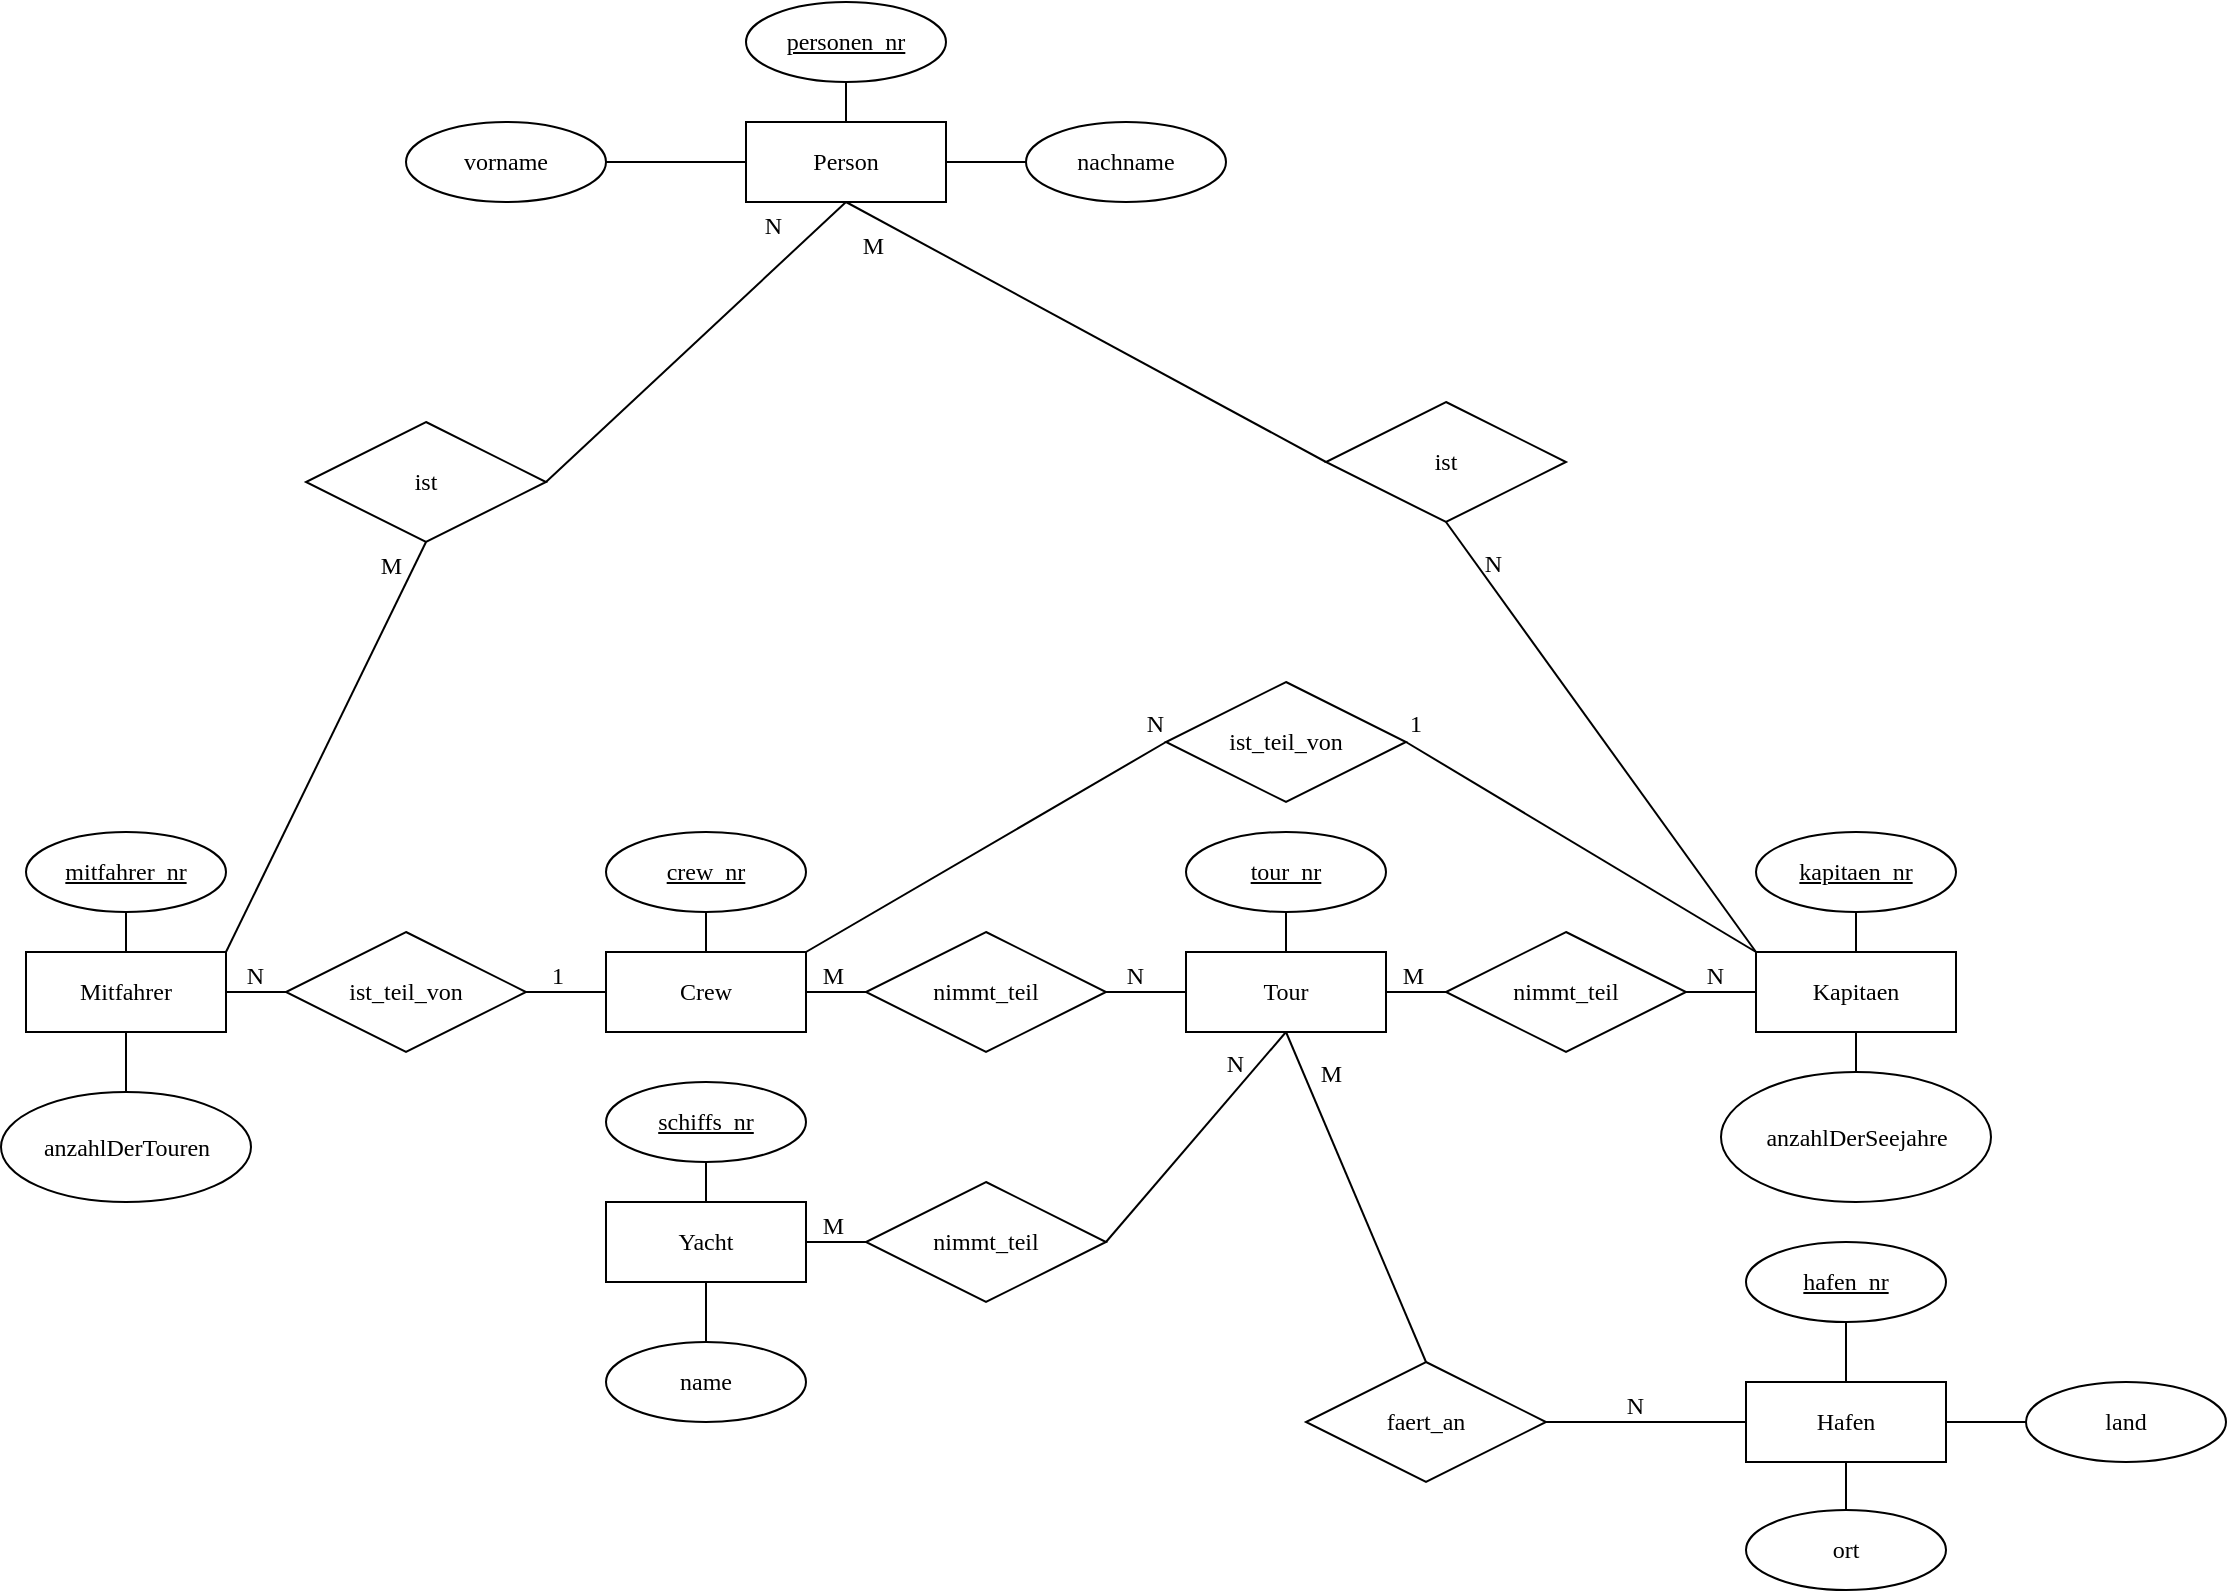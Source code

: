 <mxfile version="21.7.5" type="device">
  <diagram id="R2lEEEUBdFMjLlhIrx00" name="Page-1">
    <mxGraphModel dx="1420" dy="863" grid="1" gridSize="10" guides="1" tooltips="1" connect="1" arrows="1" fold="1" page="1" pageScale="1" pageWidth="1169" pageHeight="827" math="0" shadow="0" extFonts="Permanent Marker^https://fonts.googleapis.com/css?family=Permanent+Marker">
      <root>
        <mxCell id="0" />
        <mxCell id="1" parent="0" />
        <mxCell id="3tA8ZK_SPoNdFrr5rGkZ-1" value="Mitfahrer" style="whiteSpace=wrap;html=1;align=center;fontFamily=CaskaydiaCove Nerd Font Mono;" vertex="1" parent="1">
          <mxGeometry x="40" y="495" width="100" height="40" as="geometry" />
        </mxCell>
        <mxCell id="3tA8ZK_SPoNdFrr5rGkZ-2" value="mitfahrer_nr" style="ellipse;whiteSpace=wrap;html=1;align=center;fontStyle=4;fontFamily=CaskaydiaCove Nerd Font Mono;" vertex="1" parent="1">
          <mxGeometry x="40" y="435" width="100" height="40" as="geometry" />
        </mxCell>
        <mxCell id="3tA8ZK_SPoNdFrr5rGkZ-3" value="anzahlDerTouren" style="ellipse;whiteSpace=wrap;html=1;align=center;fontFamily=CaskaydiaCove Nerd Font Mono;" vertex="1" parent="1">
          <mxGeometry x="27.5" y="565" width="125" height="55" as="geometry" />
        </mxCell>
        <mxCell id="3tA8ZK_SPoNdFrr5rGkZ-4" value="Kapitaen" style="whiteSpace=wrap;html=1;align=center;fontFamily=CaskaydiaCove Nerd Font Mono;" vertex="1" parent="1">
          <mxGeometry x="905" y="495" width="100" height="40" as="geometry" />
        </mxCell>
        <mxCell id="3tA8ZK_SPoNdFrr5rGkZ-5" value="kapitaen_nr" style="ellipse;whiteSpace=wrap;html=1;align=center;fontStyle=4;fontFamily=CaskaydiaCove Nerd Font Mono;" vertex="1" parent="1">
          <mxGeometry x="905" y="435" width="100" height="40" as="geometry" />
        </mxCell>
        <mxCell id="3tA8ZK_SPoNdFrr5rGkZ-6" value="anzahlDerSeejahre" style="ellipse;whiteSpace=wrap;html=1;align=center;fontFamily=CaskaydiaCove Nerd Font Mono;" vertex="1" parent="1">
          <mxGeometry x="887.5" y="555" width="135" height="65" as="geometry" />
        </mxCell>
        <mxCell id="3tA8ZK_SPoNdFrr5rGkZ-7" value="Tour" style="whiteSpace=wrap;html=1;align=center;fontFamily=CaskaydiaCove Nerd Font Mono;" vertex="1" parent="1">
          <mxGeometry x="620" y="495" width="100" height="40" as="geometry" />
        </mxCell>
        <mxCell id="3tA8ZK_SPoNdFrr5rGkZ-8" value="tour_nr" style="ellipse;whiteSpace=wrap;html=1;align=center;fontStyle=4;fontFamily=CaskaydiaCove Nerd Font Mono;" vertex="1" parent="1">
          <mxGeometry x="620" y="435" width="100" height="40" as="geometry" />
        </mxCell>
        <mxCell id="3tA8ZK_SPoNdFrr5rGkZ-9" value="Yacht" style="whiteSpace=wrap;html=1;align=center;fontFamily=CaskaydiaCove Nerd Font Mono;" vertex="1" parent="1">
          <mxGeometry x="330" y="620" width="100" height="40" as="geometry" />
        </mxCell>
        <mxCell id="3tA8ZK_SPoNdFrr5rGkZ-10" value="schiffs_nr" style="ellipse;whiteSpace=wrap;html=1;align=center;fontStyle=4;fontFamily=CaskaydiaCove Nerd Font Mono;" vertex="1" parent="1">
          <mxGeometry x="330" y="560" width="100" height="40" as="geometry" />
        </mxCell>
        <mxCell id="3tA8ZK_SPoNdFrr5rGkZ-11" value="name" style="ellipse;whiteSpace=wrap;html=1;align=center;fontFamily=CaskaydiaCove Nerd Font Mono;" vertex="1" parent="1">
          <mxGeometry x="330" y="690" width="100" height="40" as="geometry" />
        </mxCell>
        <mxCell id="3tA8ZK_SPoNdFrr5rGkZ-12" value="Person" style="whiteSpace=wrap;html=1;align=center;fontFamily=CaskaydiaCove Nerd Font Mono;" vertex="1" parent="1">
          <mxGeometry x="400" y="80" width="100" height="40" as="geometry" />
        </mxCell>
        <mxCell id="3tA8ZK_SPoNdFrr5rGkZ-13" value="personen_nr" style="ellipse;whiteSpace=wrap;html=1;align=center;fontStyle=4;fontFamily=CaskaydiaCove Nerd Font Mono;" vertex="1" parent="1">
          <mxGeometry x="400" y="20" width="100" height="40" as="geometry" />
        </mxCell>
        <mxCell id="3tA8ZK_SPoNdFrr5rGkZ-14" value="vorname" style="ellipse;whiteSpace=wrap;html=1;align=center;fontFamily=CaskaydiaCove Nerd Font Mono;" vertex="1" parent="1">
          <mxGeometry x="230" y="80" width="100" height="40" as="geometry" />
        </mxCell>
        <mxCell id="3tA8ZK_SPoNdFrr5rGkZ-15" value="nachname" style="ellipse;whiteSpace=wrap;html=1;align=center;fontFamily=CaskaydiaCove Nerd Font Mono;" vertex="1" parent="1">
          <mxGeometry x="540" y="80" width="100" height="40" as="geometry" />
        </mxCell>
        <mxCell id="3tA8ZK_SPoNdFrr5rGkZ-16" value="Hafen" style="whiteSpace=wrap;html=1;align=center;fontFamily=CaskaydiaCove Nerd Font Mono;" vertex="1" parent="1">
          <mxGeometry x="900" y="710" width="100" height="40" as="geometry" />
        </mxCell>
        <mxCell id="3tA8ZK_SPoNdFrr5rGkZ-17" value="hafen_nr" style="ellipse;whiteSpace=wrap;html=1;align=center;fontStyle=4;fontFamily=CaskaydiaCove Nerd Font Mono;" vertex="1" parent="1">
          <mxGeometry x="900" y="640" width="100" height="40" as="geometry" />
        </mxCell>
        <mxCell id="3tA8ZK_SPoNdFrr5rGkZ-18" value="land" style="ellipse;whiteSpace=wrap;html=1;align=center;fontFamily=CaskaydiaCove Nerd Font Mono;" vertex="1" parent="1">
          <mxGeometry x="1040" y="710" width="100" height="40" as="geometry" />
        </mxCell>
        <mxCell id="3tA8ZK_SPoNdFrr5rGkZ-19" value="ort" style="ellipse;whiteSpace=wrap;html=1;align=center;fontFamily=CaskaydiaCove Nerd Font Mono;" vertex="1" parent="1">
          <mxGeometry x="900" y="774" width="100" height="40" as="geometry" />
        </mxCell>
        <mxCell id="3tA8ZK_SPoNdFrr5rGkZ-20" value="Crew" style="whiteSpace=wrap;html=1;align=center;fontFamily=CaskaydiaCove Nerd Font Mono;" vertex="1" parent="1">
          <mxGeometry x="330" y="495" width="100" height="40" as="geometry" />
        </mxCell>
        <mxCell id="3tA8ZK_SPoNdFrr5rGkZ-21" value="crew_nr" style="ellipse;whiteSpace=wrap;html=1;align=center;fontStyle=4;fontFamily=CaskaydiaCove Nerd Font Mono;" vertex="1" parent="1">
          <mxGeometry x="330" y="435" width="100" height="40" as="geometry" />
        </mxCell>
        <mxCell id="3tA8ZK_SPoNdFrr5rGkZ-22" value="" style="endArrow=none;html=1;rounded=0;exitX=0.5;exitY=0;exitDx=0;exitDy=0;entryX=0.5;entryY=1;entryDx=0;entryDy=0;fontFamily=CaskaydiaCove Nerd Font Mono;" edge="1" parent="1" source="3tA8ZK_SPoNdFrr5rGkZ-1" target="3tA8ZK_SPoNdFrr5rGkZ-2">
          <mxGeometry relative="1" as="geometry">
            <mxPoint x="670" y="745" as="sourcePoint" />
            <mxPoint x="830" y="745" as="targetPoint" />
          </mxGeometry>
        </mxCell>
        <mxCell id="3tA8ZK_SPoNdFrr5rGkZ-23" value="" style="endArrow=none;html=1;rounded=0;exitX=0.5;exitY=0;exitDx=0;exitDy=0;entryX=0.5;entryY=1;entryDx=0;entryDy=0;fontFamily=CaskaydiaCove Nerd Font Mono;" edge="1" parent="1" source="3tA8ZK_SPoNdFrr5rGkZ-3" target="3tA8ZK_SPoNdFrr5rGkZ-1">
          <mxGeometry relative="1" as="geometry">
            <mxPoint x="180" y="665" as="sourcePoint" />
            <mxPoint x="340" y="665" as="targetPoint" />
          </mxGeometry>
        </mxCell>
        <mxCell id="3tA8ZK_SPoNdFrr5rGkZ-24" value="" style="endArrow=none;html=1;rounded=0;exitX=0.5;exitY=0;exitDx=0;exitDy=0;entryX=0.5;entryY=1;entryDx=0;entryDy=0;fontFamily=CaskaydiaCove Nerd Font Mono;" edge="1" parent="1" source="3tA8ZK_SPoNdFrr5rGkZ-6" target="3tA8ZK_SPoNdFrr5rGkZ-4">
          <mxGeometry relative="1" as="geometry">
            <mxPoint x="1355" y="725" as="sourcePoint" />
            <mxPoint x="1515" y="725" as="targetPoint" />
          </mxGeometry>
        </mxCell>
        <mxCell id="3tA8ZK_SPoNdFrr5rGkZ-25" value="" style="endArrow=none;html=1;rounded=0;exitX=0.5;exitY=0;exitDx=0;exitDy=0;entryX=0.5;entryY=1;entryDx=0;entryDy=0;fontFamily=CaskaydiaCove Nerd Font Mono;" edge="1" parent="1" source="3tA8ZK_SPoNdFrr5rGkZ-4" target="3tA8ZK_SPoNdFrr5rGkZ-5">
          <mxGeometry relative="1" as="geometry">
            <mxPoint x="1245" y="745" as="sourcePoint" />
            <mxPoint x="1405" y="745" as="targetPoint" />
          </mxGeometry>
        </mxCell>
        <mxCell id="3tA8ZK_SPoNdFrr5rGkZ-26" value="" style="endArrow=none;html=1;rounded=0;exitX=0.5;exitY=0;exitDx=0;exitDy=0;entryX=0.5;entryY=1;entryDx=0;entryDy=0;fontFamily=CaskaydiaCove Nerd Font Mono;" edge="1" parent="1" source="3tA8ZK_SPoNdFrr5rGkZ-7" target="3tA8ZK_SPoNdFrr5rGkZ-8">
          <mxGeometry relative="1" as="geometry">
            <mxPoint x="1050" y="670" as="sourcePoint" />
            <mxPoint x="1210" y="670" as="targetPoint" />
          </mxGeometry>
        </mxCell>
        <mxCell id="3tA8ZK_SPoNdFrr5rGkZ-27" value="" style="endArrow=none;html=1;rounded=0;exitX=0.5;exitY=1;exitDx=0;exitDy=0;entryX=0.5;entryY=0;entryDx=0;entryDy=0;fontFamily=CaskaydiaCove Nerd Font Mono;" edge="1" parent="1" source="3tA8ZK_SPoNdFrr5rGkZ-10" target="3tA8ZK_SPoNdFrr5rGkZ-9">
          <mxGeometry relative="1" as="geometry">
            <mxPoint x="570" y="840" as="sourcePoint" />
            <mxPoint x="730" y="840" as="targetPoint" />
          </mxGeometry>
        </mxCell>
        <mxCell id="3tA8ZK_SPoNdFrr5rGkZ-28" value="" style="endArrow=none;html=1;rounded=0;exitX=0.5;exitY=1;exitDx=0;exitDy=0;fontFamily=CaskaydiaCove Nerd Font Mono;" edge="1" parent="1" source="3tA8ZK_SPoNdFrr5rGkZ-9" target="3tA8ZK_SPoNdFrr5rGkZ-11">
          <mxGeometry relative="1" as="geometry">
            <mxPoint x="430" y="830" as="sourcePoint" />
            <mxPoint x="590" y="830" as="targetPoint" />
          </mxGeometry>
        </mxCell>
        <mxCell id="3tA8ZK_SPoNdFrr5rGkZ-29" value="" style="endArrow=none;html=1;rounded=0;exitX=0.5;exitY=1;exitDx=0;exitDy=0;entryX=0.5;entryY=0;entryDx=0;entryDy=0;fontFamily=CaskaydiaCove Nerd Font Mono;" edge="1" parent="1" source="3tA8ZK_SPoNdFrr5rGkZ-13" target="3tA8ZK_SPoNdFrr5rGkZ-12">
          <mxGeometry relative="1" as="geometry">
            <mxPoint x="560" y="170" as="sourcePoint" />
            <mxPoint x="720" y="170" as="targetPoint" />
          </mxGeometry>
        </mxCell>
        <mxCell id="3tA8ZK_SPoNdFrr5rGkZ-30" value="" style="endArrow=none;html=1;rounded=0;exitX=0;exitY=0.5;exitDx=0;exitDy=0;entryX=1;entryY=0.5;entryDx=0;entryDy=0;fontFamily=CaskaydiaCove Nerd Font Mono;" edge="1" parent="1" source="3tA8ZK_SPoNdFrr5rGkZ-12" target="3tA8ZK_SPoNdFrr5rGkZ-14">
          <mxGeometry relative="1" as="geometry">
            <mxPoint x="520" y="200" as="sourcePoint" />
            <mxPoint x="680" y="200" as="targetPoint" />
          </mxGeometry>
        </mxCell>
        <mxCell id="3tA8ZK_SPoNdFrr5rGkZ-31" value="" style="endArrow=none;html=1;rounded=0;exitX=1;exitY=0.5;exitDx=0;exitDy=0;entryX=0;entryY=0.5;entryDx=0;entryDy=0;fontFamily=CaskaydiaCove Nerd Font Mono;" edge="1" parent="1" source="3tA8ZK_SPoNdFrr5rGkZ-12" target="3tA8ZK_SPoNdFrr5rGkZ-15">
          <mxGeometry relative="1" as="geometry">
            <mxPoint x="620" y="180" as="sourcePoint" />
            <mxPoint x="780" y="180" as="targetPoint" />
          </mxGeometry>
        </mxCell>
        <mxCell id="3tA8ZK_SPoNdFrr5rGkZ-32" value="" style="endArrow=none;html=1;rounded=0;exitX=0.5;exitY=1;exitDx=0;exitDy=0;fontFamily=CaskaydiaCove Nerd Font Mono;" edge="1" parent="1" source="3tA8ZK_SPoNdFrr5rGkZ-17" target="3tA8ZK_SPoNdFrr5rGkZ-16">
          <mxGeometry relative="1" as="geometry">
            <mxPoint x="1250" y="830" as="sourcePoint" />
            <mxPoint x="1410" y="830" as="targetPoint" />
          </mxGeometry>
        </mxCell>
        <mxCell id="3tA8ZK_SPoNdFrr5rGkZ-33" value="" style="endArrow=none;html=1;rounded=0;exitX=0.5;exitY=1;exitDx=0;exitDy=0;entryX=0.5;entryY=0;entryDx=0;entryDy=0;fontFamily=CaskaydiaCove Nerd Font Mono;" edge="1" parent="1" source="3tA8ZK_SPoNdFrr5rGkZ-16" target="3tA8ZK_SPoNdFrr5rGkZ-19">
          <mxGeometry relative="1" as="geometry">
            <mxPoint x="1100" y="830" as="sourcePoint" />
            <mxPoint x="1260" y="830" as="targetPoint" />
          </mxGeometry>
        </mxCell>
        <mxCell id="3tA8ZK_SPoNdFrr5rGkZ-34" value="" style="endArrow=none;html=1;rounded=0;exitX=1;exitY=0.5;exitDx=0;exitDy=0;entryX=0;entryY=0.5;entryDx=0;entryDy=0;fontFamily=CaskaydiaCove Nerd Font Mono;" edge="1" parent="1" source="3tA8ZK_SPoNdFrr5rGkZ-16" target="3tA8ZK_SPoNdFrr5rGkZ-18">
          <mxGeometry relative="1" as="geometry">
            <mxPoint x="1180" y="810" as="sourcePoint" />
            <mxPoint x="1340" y="810" as="targetPoint" />
          </mxGeometry>
        </mxCell>
        <mxCell id="3tA8ZK_SPoNdFrr5rGkZ-35" value="" style="endArrow=none;html=1;rounded=0;exitX=0.5;exitY=1;exitDx=0;exitDy=0;entryX=0.5;entryY=0;entryDx=0;entryDy=0;fontFamily=CaskaydiaCove Nerd Font Mono;" edge="1" parent="1" source="3tA8ZK_SPoNdFrr5rGkZ-21" target="3tA8ZK_SPoNdFrr5rGkZ-20">
          <mxGeometry relative="1" as="geometry">
            <mxPoint x="500" y="490" as="sourcePoint" />
            <mxPoint x="660" y="490" as="targetPoint" />
          </mxGeometry>
        </mxCell>
        <mxCell id="3tA8ZK_SPoNdFrr5rGkZ-36" value="ist_teil_von" style="shape=rhombus;perimeter=rhombusPerimeter;whiteSpace=wrap;html=1;align=center;fontFamily=CaskaydiaCove Nerd Font Mono;" vertex="1" parent="1">
          <mxGeometry x="170" y="485" width="120" height="60" as="geometry" />
        </mxCell>
        <mxCell id="3tA8ZK_SPoNdFrr5rGkZ-41" value="" style="endArrow=none;html=1;rounded=0;exitX=1;exitY=0.5;exitDx=0;exitDy=0;entryX=0;entryY=0.5;entryDx=0;entryDy=0;fontFamily=CaskaydiaCove Nerd Font Mono;" edge="1" parent="1" source="3tA8ZK_SPoNdFrr5rGkZ-1" target="3tA8ZK_SPoNdFrr5rGkZ-36">
          <mxGeometry relative="1" as="geometry">
            <mxPoint x="150" y="520" as="sourcePoint" />
            <mxPoint x="310" y="520" as="targetPoint" />
          </mxGeometry>
        </mxCell>
        <mxCell id="3tA8ZK_SPoNdFrr5rGkZ-42" value="N" style="resizable=0;html=1;whiteSpace=wrap;align=right;verticalAlign=bottom;fontFamily=CaskaydiaCove Nerd Font Mono;" connectable="0" vertex="1" parent="3tA8ZK_SPoNdFrr5rGkZ-41">
          <mxGeometry x="1" relative="1" as="geometry">
            <mxPoint x="-10" as="offset" />
          </mxGeometry>
        </mxCell>
        <mxCell id="3tA8ZK_SPoNdFrr5rGkZ-44" value="" style="endArrow=none;html=1;rounded=0;exitX=1;exitY=0.5;exitDx=0;exitDy=0;entryX=0;entryY=0.5;entryDx=0;entryDy=0;fontFamily=CaskaydiaCove Nerd Font Mono;" edge="1" parent="1" source="3tA8ZK_SPoNdFrr5rGkZ-36" target="3tA8ZK_SPoNdFrr5rGkZ-20">
          <mxGeometry relative="1" as="geometry">
            <mxPoint x="340" y="570" as="sourcePoint" />
            <mxPoint x="500" y="570" as="targetPoint" />
          </mxGeometry>
        </mxCell>
        <mxCell id="3tA8ZK_SPoNdFrr5rGkZ-45" value="1" style="resizable=0;html=1;whiteSpace=wrap;align=right;verticalAlign=bottom;fontFamily=CaskaydiaCove Nerd Font Mono;" connectable="0" vertex="1" parent="3tA8ZK_SPoNdFrr5rGkZ-44">
          <mxGeometry x="1" relative="1" as="geometry">
            <mxPoint x="-20" as="offset" />
          </mxGeometry>
        </mxCell>
        <mxCell id="3tA8ZK_SPoNdFrr5rGkZ-46" value="nimmt_teil" style="shape=rhombus;perimeter=rhombusPerimeter;whiteSpace=wrap;html=1;align=center;fontFamily=CaskaydiaCove Nerd Font Mono;" vertex="1" parent="1">
          <mxGeometry x="460" y="485" width="120" height="60" as="geometry" />
        </mxCell>
        <mxCell id="3tA8ZK_SPoNdFrr5rGkZ-47" value="" style="endArrow=none;html=1;rounded=0;exitX=1;exitY=0.5;exitDx=0;exitDy=0;entryX=0;entryY=0.5;entryDx=0;entryDy=0;fontFamily=CaskaydiaCove Nerd Font Mono;" edge="1" parent="1" source="3tA8ZK_SPoNdFrr5rGkZ-20" target="3tA8ZK_SPoNdFrr5rGkZ-46">
          <mxGeometry relative="1" as="geometry">
            <mxPoint x="520" y="600" as="sourcePoint" />
            <mxPoint x="680" y="600" as="targetPoint" />
          </mxGeometry>
        </mxCell>
        <mxCell id="3tA8ZK_SPoNdFrr5rGkZ-48" value="M" style="resizable=0;html=1;whiteSpace=wrap;align=right;verticalAlign=bottom;fontFamily=CaskaydiaCove Nerd Font Mono;" connectable="0" vertex="1" parent="3tA8ZK_SPoNdFrr5rGkZ-47">
          <mxGeometry x="1" relative="1" as="geometry">
            <mxPoint x="-10" as="offset" />
          </mxGeometry>
        </mxCell>
        <mxCell id="3tA8ZK_SPoNdFrr5rGkZ-49" value="" style="endArrow=none;html=1;rounded=0;exitX=1;exitY=0.5;exitDx=0;exitDy=0;entryX=0;entryY=0.5;entryDx=0;entryDy=0;fontFamily=CaskaydiaCove Nerd Font Mono;" edge="1" parent="1" source="3tA8ZK_SPoNdFrr5rGkZ-46" target="3tA8ZK_SPoNdFrr5rGkZ-7">
          <mxGeometry relative="1" as="geometry">
            <mxPoint x="650" y="550" as="sourcePoint" />
            <mxPoint x="810" y="550" as="targetPoint" />
          </mxGeometry>
        </mxCell>
        <mxCell id="3tA8ZK_SPoNdFrr5rGkZ-50" value="N" style="resizable=0;html=1;whiteSpace=wrap;align=right;verticalAlign=bottom;fontFamily=CaskaydiaCove Nerd Font Mono;" connectable="0" vertex="1" parent="3tA8ZK_SPoNdFrr5rGkZ-49">
          <mxGeometry x="1" relative="1" as="geometry">
            <mxPoint x="-20" as="offset" />
          </mxGeometry>
        </mxCell>
        <mxCell id="3tA8ZK_SPoNdFrr5rGkZ-51" value="nimmt_teil" style="shape=rhombus;perimeter=rhombusPerimeter;whiteSpace=wrap;html=1;align=center;fontFamily=CaskaydiaCove Nerd Font Mono;" vertex="1" parent="1">
          <mxGeometry x="750" y="485" width="120" height="60" as="geometry" />
        </mxCell>
        <mxCell id="3tA8ZK_SPoNdFrr5rGkZ-52" value="" style="endArrow=none;html=1;rounded=0;exitX=1;exitY=0.5;exitDx=0;exitDy=0;entryX=0;entryY=0.5;entryDx=0;entryDy=0;fontFamily=CaskaydiaCove Nerd Font Mono;" edge="1" parent="1" source="3tA8ZK_SPoNdFrr5rGkZ-7" target="3tA8ZK_SPoNdFrr5rGkZ-51">
          <mxGeometry relative="1" as="geometry">
            <mxPoint x="750" y="560" as="sourcePoint" />
            <mxPoint x="910" y="560" as="targetPoint" />
          </mxGeometry>
        </mxCell>
        <mxCell id="3tA8ZK_SPoNdFrr5rGkZ-53" value="M" style="resizable=0;html=1;whiteSpace=wrap;align=right;verticalAlign=bottom;fontFamily=CaskaydiaCove Nerd Font Mono;" connectable="0" vertex="1" parent="3tA8ZK_SPoNdFrr5rGkZ-52">
          <mxGeometry x="1" relative="1" as="geometry">
            <mxPoint x="-10" as="offset" />
          </mxGeometry>
        </mxCell>
        <mxCell id="3tA8ZK_SPoNdFrr5rGkZ-54" value="" style="endArrow=none;html=1;rounded=0;exitX=1;exitY=0.5;exitDx=0;exitDy=0;entryX=0;entryY=0.5;entryDx=0;entryDy=0;fontFamily=CaskaydiaCove Nerd Font Mono;" edge="1" parent="1" source="3tA8ZK_SPoNdFrr5rGkZ-51" target="3tA8ZK_SPoNdFrr5rGkZ-4">
          <mxGeometry relative="1" as="geometry">
            <mxPoint x="1070" y="540" as="sourcePoint" />
            <mxPoint x="910" y="515" as="targetPoint" />
          </mxGeometry>
        </mxCell>
        <mxCell id="3tA8ZK_SPoNdFrr5rGkZ-55" value="N" style="resizable=0;html=1;whiteSpace=wrap;align=right;verticalAlign=bottom;fontFamily=CaskaydiaCove Nerd Font Mono;" connectable="0" vertex="1" parent="3tA8ZK_SPoNdFrr5rGkZ-54">
          <mxGeometry x="1" relative="1" as="geometry">
            <mxPoint x="-15" as="offset" />
          </mxGeometry>
        </mxCell>
        <mxCell id="3tA8ZK_SPoNdFrr5rGkZ-57" value="nimmt_teil" style="shape=rhombus;perimeter=rhombusPerimeter;whiteSpace=wrap;html=1;align=center;fontFamily=CaskaydiaCove Nerd Font Mono;" vertex="1" parent="1">
          <mxGeometry x="460" y="610" width="120" height="60" as="geometry" />
        </mxCell>
        <mxCell id="3tA8ZK_SPoNdFrr5rGkZ-58" value="ist_teil_von" style="shape=rhombus;perimeter=rhombusPerimeter;whiteSpace=wrap;html=1;align=center;fontFamily=CaskaydiaCove Nerd Font Mono;" vertex="1" parent="1">
          <mxGeometry x="610" y="360" width="120" height="60" as="geometry" />
        </mxCell>
        <mxCell id="3tA8ZK_SPoNdFrr5rGkZ-59" value="" style="endArrow=none;html=1;rounded=0;exitX=1;exitY=0.5;exitDx=0;exitDy=0;entryX=0;entryY=0;entryDx=0;entryDy=0;fontFamily=CaskaydiaCove Nerd Font Mono;" edge="1" parent="1" source="3tA8ZK_SPoNdFrr5rGkZ-58" target="3tA8ZK_SPoNdFrr5rGkZ-4">
          <mxGeometry relative="1" as="geometry">
            <mxPoint x="630" y="370" as="sourcePoint" />
            <mxPoint x="790" y="370" as="targetPoint" />
          </mxGeometry>
        </mxCell>
        <mxCell id="3tA8ZK_SPoNdFrr5rGkZ-60" value="1" style="resizable=0;html=1;whiteSpace=wrap;align=right;verticalAlign=bottom;fontFamily=CaskaydiaCove Nerd Font Mono;" connectable="0" vertex="1" parent="3tA8ZK_SPoNdFrr5rGkZ-59">
          <mxGeometry x="1" relative="1" as="geometry">
            <mxPoint x="-165" y="-105" as="offset" />
          </mxGeometry>
        </mxCell>
        <mxCell id="3tA8ZK_SPoNdFrr5rGkZ-61" value="" style="endArrow=none;html=1;rounded=0;entryX=0;entryY=0.5;entryDx=0;entryDy=0;exitX=1;exitY=0;exitDx=0;exitDy=0;fontFamily=CaskaydiaCove Nerd Font Mono;" edge="1" parent="1" source="3tA8ZK_SPoNdFrr5rGkZ-20" target="3tA8ZK_SPoNdFrr5rGkZ-58">
          <mxGeometry relative="1" as="geometry">
            <mxPoint x="440" y="460" as="sourcePoint" />
            <mxPoint x="560" y="330" as="targetPoint" />
          </mxGeometry>
        </mxCell>
        <mxCell id="3tA8ZK_SPoNdFrr5rGkZ-62" value="N" style="resizable=0;html=1;whiteSpace=wrap;align=right;verticalAlign=bottom;fontFamily=CaskaydiaCove Nerd Font Mono;" connectable="0" vertex="1" parent="3tA8ZK_SPoNdFrr5rGkZ-61">
          <mxGeometry x="1" relative="1" as="geometry" />
        </mxCell>
        <mxCell id="3tA8ZK_SPoNdFrr5rGkZ-63" value="" style="endArrow=none;html=1;rounded=0;exitX=1;exitY=0.5;exitDx=0;exitDy=0;entryX=0;entryY=0.5;entryDx=0;entryDy=0;fontFamily=CaskaydiaCove Nerd Font Mono;" edge="1" parent="1" source="3tA8ZK_SPoNdFrr5rGkZ-9" target="3tA8ZK_SPoNdFrr5rGkZ-57">
          <mxGeometry relative="1" as="geometry">
            <mxPoint x="440" y="525" as="sourcePoint" />
            <mxPoint x="470" y="525" as="targetPoint" />
          </mxGeometry>
        </mxCell>
        <mxCell id="3tA8ZK_SPoNdFrr5rGkZ-64" value="M" style="resizable=0;html=1;whiteSpace=wrap;align=right;verticalAlign=bottom;fontFamily=CaskaydiaCove Nerd Font Mono;" connectable="0" vertex="1" parent="3tA8ZK_SPoNdFrr5rGkZ-63">
          <mxGeometry x="1" relative="1" as="geometry">
            <mxPoint x="-10" as="offset" />
          </mxGeometry>
        </mxCell>
        <mxCell id="3tA8ZK_SPoNdFrr5rGkZ-65" value="" style="endArrow=none;html=1;rounded=0;exitX=1;exitY=0.5;exitDx=0;exitDy=0;entryX=0.5;entryY=1;entryDx=0;entryDy=0;fontFamily=CaskaydiaCove Nerd Font Mono;" edge="1" parent="1" source="3tA8ZK_SPoNdFrr5rGkZ-57" target="3tA8ZK_SPoNdFrr5rGkZ-7">
          <mxGeometry relative="1" as="geometry">
            <mxPoint x="590" y="525" as="sourcePoint" />
            <mxPoint x="630" y="525" as="targetPoint" />
          </mxGeometry>
        </mxCell>
        <mxCell id="3tA8ZK_SPoNdFrr5rGkZ-66" value="N" style="resizable=0;html=1;whiteSpace=wrap;align=right;verticalAlign=bottom;fontFamily=CaskaydiaCove Nerd Font Mono;" connectable="0" vertex="1" parent="3tA8ZK_SPoNdFrr5rGkZ-65">
          <mxGeometry x="1" relative="1" as="geometry">
            <mxPoint x="-20" y="25" as="offset" />
          </mxGeometry>
        </mxCell>
        <mxCell id="3tA8ZK_SPoNdFrr5rGkZ-67" value="faert_an" style="shape=rhombus;perimeter=rhombusPerimeter;whiteSpace=wrap;html=1;align=center;fontFamily=CaskaydiaCove Nerd Font Mono;" vertex="1" parent="1">
          <mxGeometry x="680" y="700" width="120" height="60" as="geometry" />
        </mxCell>
        <mxCell id="3tA8ZK_SPoNdFrr5rGkZ-68" value="" style="endArrow=none;html=1;rounded=0;exitX=0.5;exitY=1;exitDx=0;exitDy=0;entryX=0.5;entryY=0;entryDx=0;entryDy=0;fontFamily=CaskaydiaCove Nerd Font Mono;" edge="1" parent="1" source="3tA8ZK_SPoNdFrr5rGkZ-7" target="3tA8ZK_SPoNdFrr5rGkZ-67">
          <mxGeometry relative="1" as="geometry">
            <mxPoint x="720" y="590" as="sourcePoint" />
            <mxPoint x="880" y="590" as="targetPoint" />
          </mxGeometry>
        </mxCell>
        <mxCell id="3tA8ZK_SPoNdFrr5rGkZ-69" value="M" style="resizable=0;html=1;whiteSpace=wrap;align=right;verticalAlign=bottom;fontFamily=CaskaydiaCove Nerd Font Mono;" connectable="0" vertex="1" parent="3tA8ZK_SPoNdFrr5rGkZ-68">
          <mxGeometry x="1" relative="1" as="geometry">
            <mxPoint x="-40" y="-135" as="offset" />
          </mxGeometry>
        </mxCell>
        <mxCell id="3tA8ZK_SPoNdFrr5rGkZ-70" value="" style="endArrow=none;html=1;rounded=0;exitX=1;exitY=0.5;exitDx=0;exitDy=0;entryX=0;entryY=0.5;entryDx=0;entryDy=0;fontFamily=CaskaydiaCove Nerd Font Mono;" edge="1" parent="1" source="3tA8ZK_SPoNdFrr5rGkZ-67" target="3tA8ZK_SPoNdFrr5rGkZ-16">
          <mxGeometry relative="1" as="geometry">
            <mxPoint x="840" y="760" as="sourcePoint" />
            <mxPoint x="1000" y="760" as="targetPoint" />
          </mxGeometry>
        </mxCell>
        <mxCell id="3tA8ZK_SPoNdFrr5rGkZ-71" value="N" style="resizable=0;html=1;whiteSpace=wrap;align=right;verticalAlign=bottom;fontFamily=CaskaydiaCove Nerd Font Mono;" connectable="0" vertex="1" parent="3tA8ZK_SPoNdFrr5rGkZ-70">
          <mxGeometry x="1" relative="1" as="geometry">
            <mxPoint x="-50" as="offset" />
          </mxGeometry>
        </mxCell>
        <mxCell id="3tA8ZK_SPoNdFrr5rGkZ-72" value="ist" style="shape=rhombus;perimeter=rhombusPerimeter;whiteSpace=wrap;html=1;align=center;fontFamily=CaskaydiaCove Nerd Font Mono;" vertex="1" parent="1">
          <mxGeometry x="690" y="220" width="120" height="60" as="geometry" />
        </mxCell>
        <mxCell id="3tA8ZK_SPoNdFrr5rGkZ-73" value="ist" style="shape=rhombus;perimeter=rhombusPerimeter;whiteSpace=wrap;html=1;align=center;fontFamily=CaskaydiaCove Nerd Font Mono;" vertex="1" parent="1">
          <mxGeometry x="180" y="230" width="120" height="60" as="geometry" />
        </mxCell>
        <mxCell id="3tA8ZK_SPoNdFrr5rGkZ-74" value="" style="endArrow=none;html=1;rounded=0;exitX=1;exitY=0.5;exitDx=0;exitDy=0;entryX=0.5;entryY=1;entryDx=0;entryDy=0;fontFamily=CaskaydiaCove Nerd Font Mono;" edge="1" parent="1" source="3tA8ZK_SPoNdFrr5rGkZ-73" target="3tA8ZK_SPoNdFrr5rGkZ-12">
          <mxGeometry relative="1" as="geometry">
            <mxPoint x="270" y="330" as="sourcePoint" />
            <mxPoint x="430" y="330" as="targetPoint" />
          </mxGeometry>
        </mxCell>
        <mxCell id="3tA8ZK_SPoNdFrr5rGkZ-75" value="N" style="resizable=0;html=1;whiteSpace=wrap;align=right;verticalAlign=bottom;fontFamily=CaskaydiaCove Nerd Font Mono;" connectable="0" vertex="1" parent="3tA8ZK_SPoNdFrr5rGkZ-74">
          <mxGeometry x="1" relative="1" as="geometry">
            <mxPoint x="-30" y="20" as="offset" />
          </mxGeometry>
        </mxCell>
        <mxCell id="3tA8ZK_SPoNdFrr5rGkZ-76" value="" style="endArrow=none;html=1;rounded=0;exitX=1;exitY=0;exitDx=0;exitDy=0;entryX=0.5;entryY=1;entryDx=0;entryDy=0;fontFamily=CaskaydiaCove Nerd Font Mono;" edge="1" parent="1" source="3tA8ZK_SPoNdFrr5rGkZ-1" target="3tA8ZK_SPoNdFrr5rGkZ-73">
          <mxGeometry relative="1" as="geometry">
            <mxPoint x="270" y="360" as="sourcePoint" />
            <mxPoint x="430" y="360" as="targetPoint" />
          </mxGeometry>
        </mxCell>
        <mxCell id="3tA8ZK_SPoNdFrr5rGkZ-77" value="M" style="resizable=0;html=1;whiteSpace=wrap;align=right;verticalAlign=bottom;fontFamily=CaskaydiaCove Nerd Font Mono;" connectable="0" vertex="1" parent="3tA8ZK_SPoNdFrr5rGkZ-76">
          <mxGeometry x="1" relative="1" as="geometry">
            <mxPoint x="-10" y="20" as="offset" />
          </mxGeometry>
        </mxCell>
        <mxCell id="3tA8ZK_SPoNdFrr5rGkZ-78" value="" style="endArrow=none;html=1;rounded=0;exitX=0.5;exitY=1;exitDx=0;exitDy=0;entryX=0;entryY=0;entryDx=0;entryDy=0;fontFamily=CaskaydiaCove Nerd Font Mono;" edge="1" parent="1" source="3tA8ZK_SPoNdFrr5rGkZ-72" target="3tA8ZK_SPoNdFrr5rGkZ-4">
          <mxGeometry relative="1" as="geometry">
            <mxPoint x="890" y="290" as="sourcePoint" />
            <mxPoint x="1050" y="290" as="targetPoint" />
          </mxGeometry>
        </mxCell>
        <mxCell id="3tA8ZK_SPoNdFrr5rGkZ-79" value="N" style="resizable=0;html=1;whiteSpace=wrap;align=right;verticalAlign=bottom;fontFamily=CaskaydiaCove Nerd Font Mono;" connectable="0" vertex="1" parent="3tA8ZK_SPoNdFrr5rGkZ-78">
          <mxGeometry x="1" relative="1" as="geometry">
            <mxPoint x="-125" y="-185" as="offset" />
          </mxGeometry>
        </mxCell>
        <mxCell id="3tA8ZK_SPoNdFrr5rGkZ-80" value="" style="endArrow=none;html=1;rounded=0;entryX=0;entryY=0.5;entryDx=0;entryDy=0;fontFamily=CaskaydiaCove Nerd Font Mono;" edge="1" parent="1" target="3tA8ZK_SPoNdFrr5rGkZ-72">
          <mxGeometry relative="1" as="geometry">
            <mxPoint x="450" y="120" as="sourcePoint" />
            <mxPoint x="690" y="250" as="targetPoint" />
          </mxGeometry>
        </mxCell>
        <mxCell id="3tA8ZK_SPoNdFrr5rGkZ-81" value="M" style="resizable=0;html=1;whiteSpace=wrap;align=right;verticalAlign=bottom;fontFamily=CaskaydiaCove Nerd Font Mono;" connectable="0" vertex="1" parent="3tA8ZK_SPoNdFrr5rGkZ-80">
          <mxGeometry x="1" relative="1" as="geometry">
            <mxPoint x="-220" y="-100" as="offset" />
          </mxGeometry>
        </mxCell>
      </root>
    </mxGraphModel>
  </diagram>
</mxfile>
